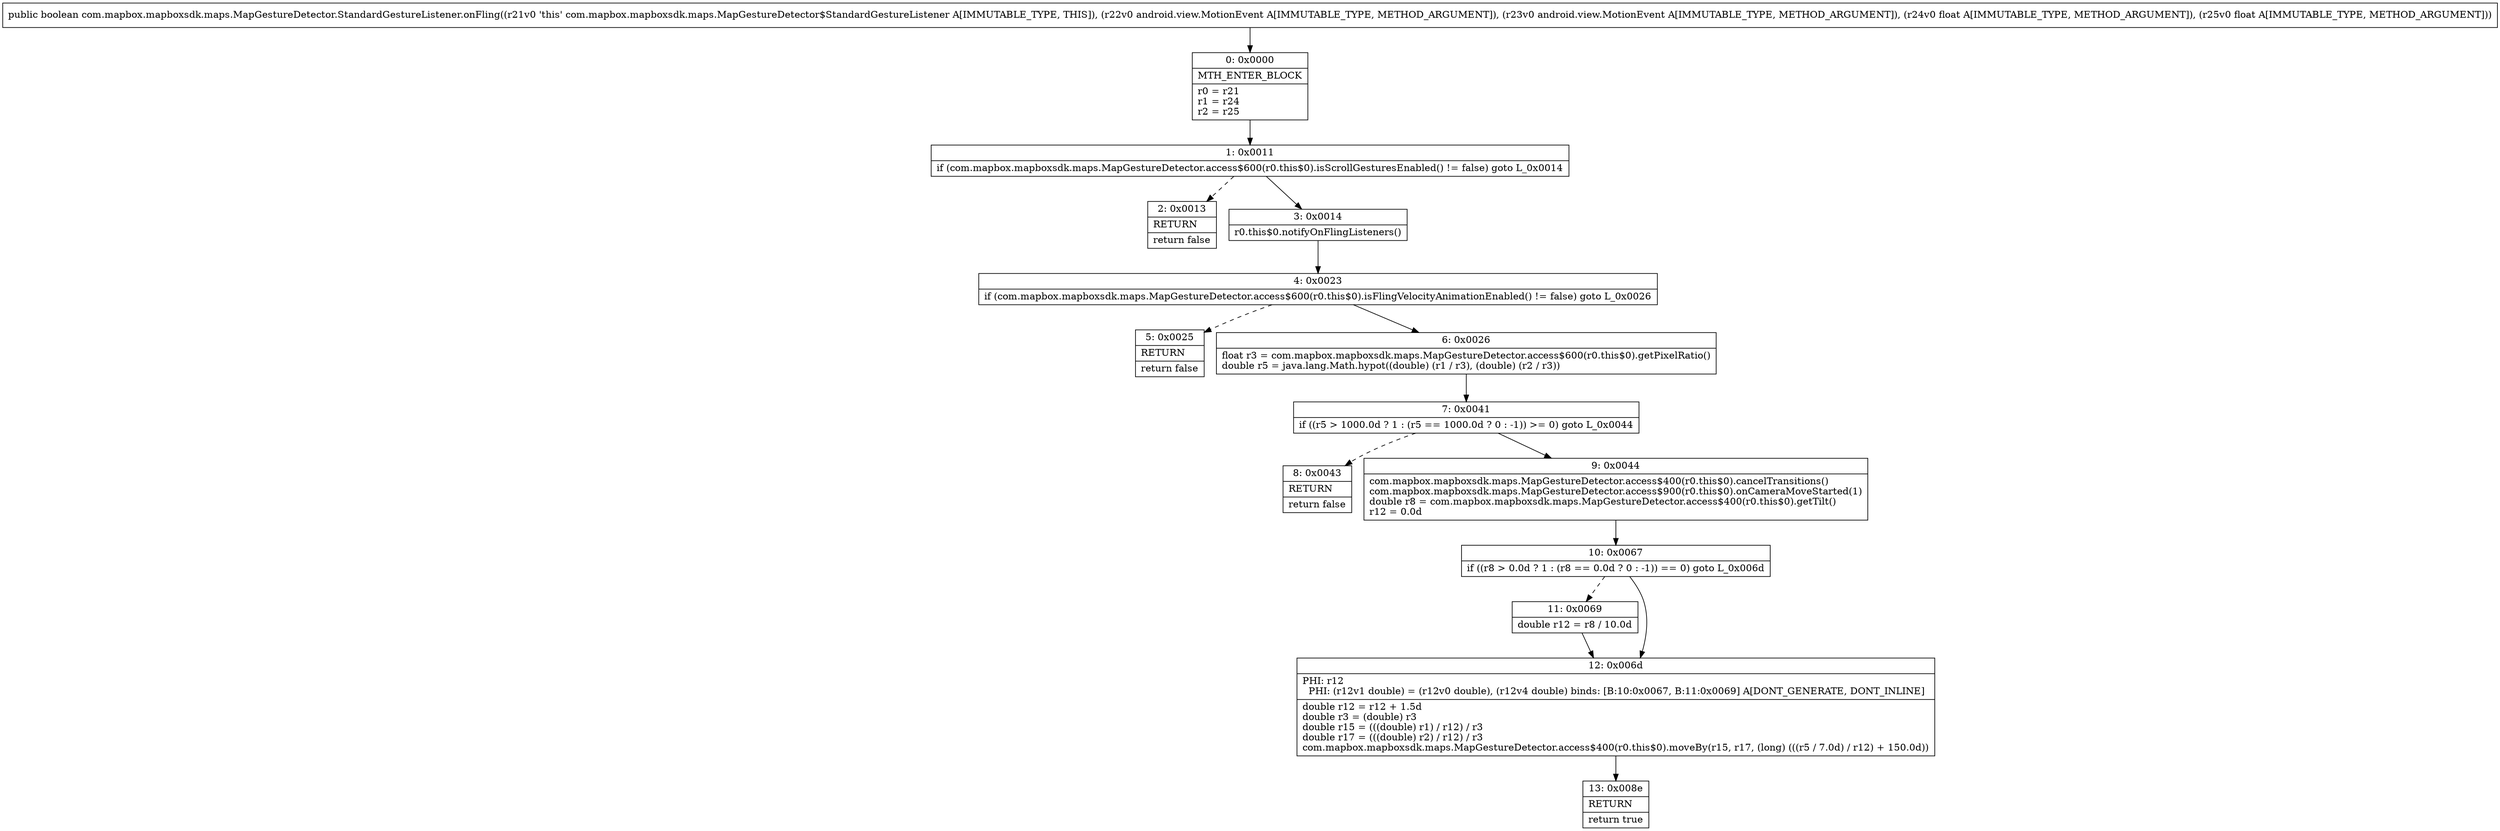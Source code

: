 digraph "CFG forcom.mapbox.mapboxsdk.maps.MapGestureDetector.StandardGestureListener.onFling(Landroid\/view\/MotionEvent;Landroid\/view\/MotionEvent;FF)Z" {
Node_0 [shape=record,label="{0\:\ 0x0000|MTH_ENTER_BLOCK\l|r0 = r21\lr1 = r24\lr2 = r25\l}"];
Node_1 [shape=record,label="{1\:\ 0x0011|if (com.mapbox.mapboxsdk.maps.MapGestureDetector.access$600(r0.this$0).isScrollGesturesEnabled() != false) goto L_0x0014\l}"];
Node_2 [shape=record,label="{2\:\ 0x0013|RETURN\l|return false\l}"];
Node_3 [shape=record,label="{3\:\ 0x0014|r0.this$0.notifyOnFlingListeners()\l}"];
Node_4 [shape=record,label="{4\:\ 0x0023|if (com.mapbox.mapboxsdk.maps.MapGestureDetector.access$600(r0.this$0).isFlingVelocityAnimationEnabled() != false) goto L_0x0026\l}"];
Node_5 [shape=record,label="{5\:\ 0x0025|RETURN\l|return false\l}"];
Node_6 [shape=record,label="{6\:\ 0x0026|float r3 = com.mapbox.mapboxsdk.maps.MapGestureDetector.access$600(r0.this$0).getPixelRatio()\ldouble r5 = java.lang.Math.hypot((double) (r1 \/ r3), (double) (r2 \/ r3))\l}"];
Node_7 [shape=record,label="{7\:\ 0x0041|if ((r5 \> 1000.0d ? 1 : (r5 == 1000.0d ? 0 : \-1)) \>= 0) goto L_0x0044\l}"];
Node_8 [shape=record,label="{8\:\ 0x0043|RETURN\l|return false\l}"];
Node_9 [shape=record,label="{9\:\ 0x0044|com.mapbox.mapboxsdk.maps.MapGestureDetector.access$400(r0.this$0).cancelTransitions()\lcom.mapbox.mapboxsdk.maps.MapGestureDetector.access$900(r0.this$0).onCameraMoveStarted(1)\ldouble r8 = com.mapbox.mapboxsdk.maps.MapGestureDetector.access$400(r0.this$0).getTilt()\lr12 = 0.0d\l}"];
Node_10 [shape=record,label="{10\:\ 0x0067|if ((r8 \> 0.0d ? 1 : (r8 == 0.0d ? 0 : \-1)) == 0) goto L_0x006d\l}"];
Node_11 [shape=record,label="{11\:\ 0x0069|double r12 = r8 \/ 10.0d\l}"];
Node_12 [shape=record,label="{12\:\ 0x006d|PHI: r12 \l  PHI: (r12v1 double) = (r12v0 double), (r12v4 double) binds: [B:10:0x0067, B:11:0x0069] A[DONT_GENERATE, DONT_INLINE]\l|double r12 = r12 + 1.5d\ldouble r3 = (double) r3\ldouble r15 = (((double) r1) \/ r12) \/ r3\ldouble r17 = (((double) r2) \/ r12) \/ r3\lcom.mapbox.mapboxsdk.maps.MapGestureDetector.access$400(r0.this$0).moveBy(r15, r17, (long) (((r5 \/ 7.0d) \/ r12) + 150.0d))\l}"];
Node_13 [shape=record,label="{13\:\ 0x008e|RETURN\l|return true\l}"];
MethodNode[shape=record,label="{public boolean com.mapbox.mapboxsdk.maps.MapGestureDetector.StandardGestureListener.onFling((r21v0 'this' com.mapbox.mapboxsdk.maps.MapGestureDetector$StandardGestureListener A[IMMUTABLE_TYPE, THIS]), (r22v0 android.view.MotionEvent A[IMMUTABLE_TYPE, METHOD_ARGUMENT]), (r23v0 android.view.MotionEvent A[IMMUTABLE_TYPE, METHOD_ARGUMENT]), (r24v0 float A[IMMUTABLE_TYPE, METHOD_ARGUMENT]), (r25v0 float A[IMMUTABLE_TYPE, METHOD_ARGUMENT])) }"];
MethodNode -> Node_0;
Node_0 -> Node_1;
Node_1 -> Node_2[style=dashed];
Node_1 -> Node_3;
Node_3 -> Node_4;
Node_4 -> Node_5[style=dashed];
Node_4 -> Node_6;
Node_6 -> Node_7;
Node_7 -> Node_8[style=dashed];
Node_7 -> Node_9;
Node_9 -> Node_10;
Node_10 -> Node_11[style=dashed];
Node_10 -> Node_12;
Node_11 -> Node_12;
Node_12 -> Node_13;
}

